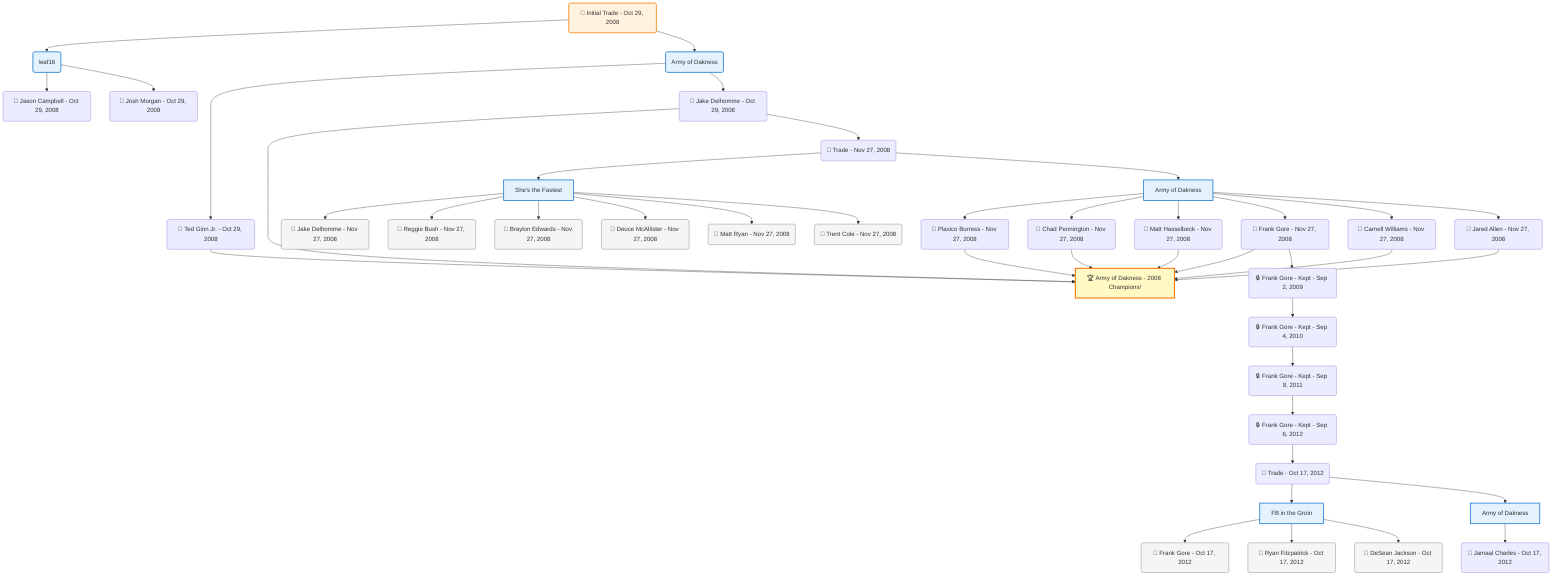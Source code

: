 flowchart TD

    TRADE_MAIN("🔄 Initial Trade - Oct 29, 2008")
    TEAM_1("leaf16")
    TEAM_2("Army of Dakness")
    NODE_4031cf92-b2c3-47fa-8757-188c09d636eb("🔄 Jason Campbell - Oct 29, 2008")
    NODE_caf359bf-15d5-451c-bc1b-742485fe1534("🔄 Ted Ginn Jr. - Oct 29, 2008")
    CHAMP_40f7599b-e68f-4bf4-9553-bf7e10924635_2008["🏆 Army of Dakness - 2008 Champions!"]
    NODE_5170c4b3-5176-4da9-9e4e-7eff51a35bb5("🔄 Jake Delhomme - Oct 29, 2008")
    TRADE_e1822b1f-88ef-441d-b22b-c3bf84885845_3("🔄 Trade - Nov 27, 2008")
    TEAM_4449259f-64af-44fd-9235-1facc0926234_4["She's the Fastest"]
    NODE_2f00e204-c7c6-408f-8d63-50d2b2fdd3a0("🔄 Jake Delhomme - Nov 27, 2008")
    NODE_14b06632-7882-4a01-9c25-3651727a0bd0("🔄 Reggie Bush - Nov 27, 2008")
    NODE_3862c574-4539-4e48-9a28-49b39cdcb440("🔄 Braylon Edwards - Nov 27, 2008")
    NODE_1b9bf3a7-20c7-43e2-83ef-96a77e4b5b78("🔄 Deuce McAllister - Nov 27, 2008")
    NODE_13992bdc-ffe2-4b97-a9aa-d87432a15494("🔄 Matt Ryan - Nov 27, 2008")
    NODE_53201115-f286-4398-ac9e-f7ded46fcec1("🔄 Trent Cole - Nov 27, 2008")
    TEAM_40f7599b-e68f-4bf4-9553-bf7e10924635_5["Army of Dakness"]
    NODE_dd9494d8-6b71-4d22-8161-3cb161ba28de("🔄 Plaxico Burress - Nov 27, 2008")
    NODE_7fbad2ef-782e-4d70-ab1d-4d262bd08b56("🔄 Chad Pennington - Nov 27, 2008")
    NODE_ec9d5f46-aaa5-4a88-bf26-8c88a804c8ed("🔄 Matt Hasselbeck - Nov 27, 2008")
    NODE_c285c915-1bc5-401b-b5d8-966ba67d289f("🔄 Frank Gore - Nov 27, 2008")
    NODE_88b66670-f184-4395-800c-290c1b28fcf4("🔒 Frank Gore - Kept - Sep 2, 2009")
    NODE_ee221c8a-c1fc-457c-a5d2-8982ea385160("🔒 Frank Gore - Kept - Sep 4, 2010")
    NODE_b0e49549-afb2-44cb-9100-052fd4cdd4d0("🔒 Frank Gore - Kept - Sep 8, 2011")
    NODE_ce20e87b-c6b1-4f41-aace-ec73b10cc235("🔒 Frank Gore - Kept - Sep 6, 2012")
    TRADE_ff32239c-11a2-47de-ac30-358085860f58_6("🔄 Trade - Oct 17, 2012")
    TEAM_f483ecf1-cd17-4991-854b-e52dfc957b45_7["FB in the Groin"]
    NODE_01609838-9cca-4021-95a7-8bd0af822f8c("🔄 Frank Gore - Oct 17, 2012")
    NODE_d5bfc02b-fa68-4955-b2fa-744ca8ca65c5("🔄 Ryan Fitzpatrick - Oct 17, 2012")
    NODE_f301ec06-c3ae-4c5b-bd4f-e38857e847f6("🔄 DeSean Jackson - Oct 17, 2012")
    TEAM_40f7599b-e68f-4bf4-9553-bf7e10924635_8["Army of Dakness"]
    NODE_4ab42e2d-415b-4e91-a8f1-43842c82961e("🔄 Jamaal Charles - Oct 17, 2012")
    NODE_43ed03b3-0f9f-4916-ac6e-c08c86865375("🔄 Carnell Williams - Nov 27, 2008")
    NODE_7fae993d-c09e-492e-89b1-f5be3c142ef8("🔄 Jared Allen - Nov 27, 2008")
    NODE_9621582d-5dbe-4476-a608-af32635646a1("🔄 Josh Morgan - Oct 29, 2008")

    TRADE_MAIN --> TEAM_1
    TRADE_MAIN --> TEAM_2
    TEAM_1 --> NODE_4031cf92-b2c3-47fa-8757-188c09d636eb
    TEAM_2 --> NODE_caf359bf-15d5-451c-bc1b-742485fe1534
    NODE_caf359bf-15d5-451c-bc1b-742485fe1534 --> CHAMP_40f7599b-e68f-4bf4-9553-bf7e10924635_2008
    TEAM_2 --> NODE_5170c4b3-5176-4da9-9e4e-7eff51a35bb5
    NODE_5170c4b3-5176-4da9-9e4e-7eff51a35bb5 --> CHAMP_40f7599b-e68f-4bf4-9553-bf7e10924635_2008
    NODE_5170c4b3-5176-4da9-9e4e-7eff51a35bb5 --> TRADE_e1822b1f-88ef-441d-b22b-c3bf84885845_3
    TRADE_e1822b1f-88ef-441d-b22b-c3bf84885845_3 --> TEAM_4449259f-64af-44fd-9235-1facc0926234_4
    TEAM_4449259f-64af-44fd-9235-1facc0926234_4 --> NODE_2f00e204-c7c6-408f-8d63-50d2b2fdd3a0
    TEAM_4449259f-64af-44fd-9235-1facc0926234_4 --> NODE_14b06632-7882-4a01-9c25-3651727a0bd0
    TEAM_4449259f-64af-44fd-9235-1facc0926234_4 --> NODE_3862c574-4539-4e48-9a28-49b39cdcb440
    TEAM_4449259f-64af-44fd-9235-1facc0926234_4 --> NODE_1b9bf3a7-20c7-43e2-83ef-96a77e4b5b78
    TEAM_4449259f-64af-44fd-9235-1facc0926234_4 --> NODE_13992bdc-ffe2-4b97-a9aa-d87432a15494
    TEAM_4449259f-64af-44fd-9235-1facc0926234_4 --> NODE_53201115-f286-4398-ac9e-f7ded46fcec1
    TRADE_e1822b1f-88ef-441d-b22b-c3bf84885845_3 --> TEAM_40f7599b-e68f-4bf4-9553-bf7e10924635_5
    TEAM_40f7599b-e68f-4bf4-9553-bf7e10924635_5 --> NODE_dd9494d8-6b71-4d22-8161-3cb161ba28de
    NODE_dd9494d8-6b71-4d22-8161-3cb161ba28de --> CHAMP_40f7599b-e68f-4bf4-9553-bf7e10924635_2008
    TEAM_40f7599b-e68f-4bf4-9553-bf7e10924635_5 --> NODE_7fbad2ef-782e-4d70-ab1d-4d262bd08b56
    NODE_7fbad2ef-782e-4d70-ab1d-4d262bd08b56 --> CHAMP_40f7599b-e68f-4bf4-9553-bf7e10924635_2008
    TEAM_40f7599b-e68f-4bf4-9553-bf7e10924635_5 --> NODE_ec9d5f46-aaa5-4a88-bf26-8c88a804c8ed
    NODE_ec9d5f46-aaa5-4a88-bf26-8c88a804c8ed --> CHAMP_40f7599b-e68f-4bf4-9553-bf7e10924635_2008
    TEAM_40f7599b-e68f-4bf4-9553-bf7e10924635_5 --> NODE_c285c915-1bc5-401b-b5d8-966ba67d289f
    NODE_c285c915-1bc5-401b-b5d8-966ba67d289f --> CHAMP_40f7599b-e68f-4bf4-9553-bf7e10924635_2008
    NODE_c285c915-1bc5-401b-b5d8-966ba67d289f --> NODE_88b66670-f184-4395-800c-290c1b28fcf4
    NODE_88b66670-f184-4395-800c-290c1b28fcf4 --> NODE_ee221c8a-c1fc-457c-a5d2-8982ea385160
    NODE_ee221c8a-c1fc-457c-a5d2-8982ea385160 --> NODE_b0e49549-afb2-44cb-9100-052fd4cdd4d0
    NODE_b0e49549-afb2-44cb-9100-052fd4cdd4d0 --> NODE_ce20e87b-c6b1-4f41-aace-ec73b10cc235
    NODE_ce20e87b-c6b1-4f41-aace-ec73b10cc235 --> TRADE_ff32239c-11a2-47de-ac30-358085860f58_6
    TRADE_ff32239c-11a2-47de-ac30-358085860f58_6 --> TEAM_f483ecf1-cd17-4991-854b-e52dfc957b45_7
    TEAM_f483ecf1-cd17-4991-854b-e52dfc957b45_7 --> NODE_01609838-9cca-4021-95a7-8bd0af822f8c
    TEAM_f483ecf1-cd17-4991-854b-e52dfc957b45_7 --> NODE_d5bfc02b-fa68-4955-b2fa-744ca8ca65c5
    TEAM_f483ecf1-cd17-4991-854b-e52dfc957b45_7 --> NODE_f301ec06-c3ae-4c5b-bd4f-e38857e847f6
    TRADE_ff32239c-11a2-47de-ac30-358085860f58_6 --> TEAM_40f7599b-e68f-4bf4-9553-bf7e10924635_8
    TEAM_40f7599b-e68f-4bf4-9553-bf7e10924635_8 --> NODE_4ab42e2d-415b-4e91-a8f1-43842c82961e
    TEAM_40f7599b-e68f-4bf4-9553-bf7e10924635_5 --> NODE_43ed03b3-0f9f-4916-ac6e-c08c86865375
    NODE_43ed03b3-0f9f-4916-ac6e-c08c86865375 --> CHAMP_40f7599b-e68f-4bf4-9553-bf7e10924635_2008
    TEAM_40f7599b-e68f-4bf4-9553-bf7e10924635_5 --> NODE_7fae993d-c09e-492e-89b1-f5be3c142ef8
    NODE_7fae993d-c09e-492e-89b1-f5be3c142ef8 --> CHAMP_40f7599b-e68f-4bf4-9553-bf7e10924635_2008
    TEAM_1 --> NODE_9621582d-5dbe-4476-a608-af32635646a1

    %% Node styling
    classDef teamNode fill:#e3f2fd,stroke:#1976d2,stroke-width:2px
    classDef tradeNode fill:#fff3e0,stroke:#f57c00,stroke-width:2px
    classDef playerNode fill:#f3e5f5,stroke:#7b1fa2,stroke-width:1px
    classDef nonRootPlayerNode fill:#f5f5f5,stroke:#757575,stroke-width:1px
    classDef endNode fill:#ffebee,stroke:#c62828,stroke-width:2px
    classDef waiverNode fill:#e8f5e8,stroke:#388e3c,stroke-width:2px
    classDef championshipNode fill:#fff9c4,stroke:#f57f17,stroke-width:3px

    class TEAM_1,TEAM_2,TEAM_4449259f-64af-44fd-9235-1facc0926234_4,TEAM_40f7599b-e68f-4bf4-9553-bf7e10924635_5,TEAM_f483ecf1-cd17-4991-854b-e52dfc957b45_7,TEAM_40f7599b-e68f-4bf4-9553-bf7e10924635_8 teamNode
    class CHAMP_40f7599b-e68f-4bf4-9553-bf7e10924635_2008 championshipNode
    class NODE_2f00e204-c7c6-408f-8d63-50d2b2fdd3a0,NODE_14b06632-7882-4a01-9c25-3651727a0bd0,NODE_3862c574-4539-4e48-9a28-49b39cdcb440,NODE_1b9bf3a7-20c7-43e2-83ef-96a77e4b5b78,NODE_13992bdc-ffe2-4b97-a9aa-d87432a15494,NODE_53201115-f286-4398-ac9e-f7ded46fcec1,NODE_01609838-9cca-4021-95a7-8bd0af822f8c,NODE_d5bfc02b-fa68-4955-b2fa-744ca8ca65c5,NODE_f301ec06-c3ae-4c5b-bd4f-e38857e847f6 nonRootPlayerNode
    class TRADE_MAIN tradeNode
